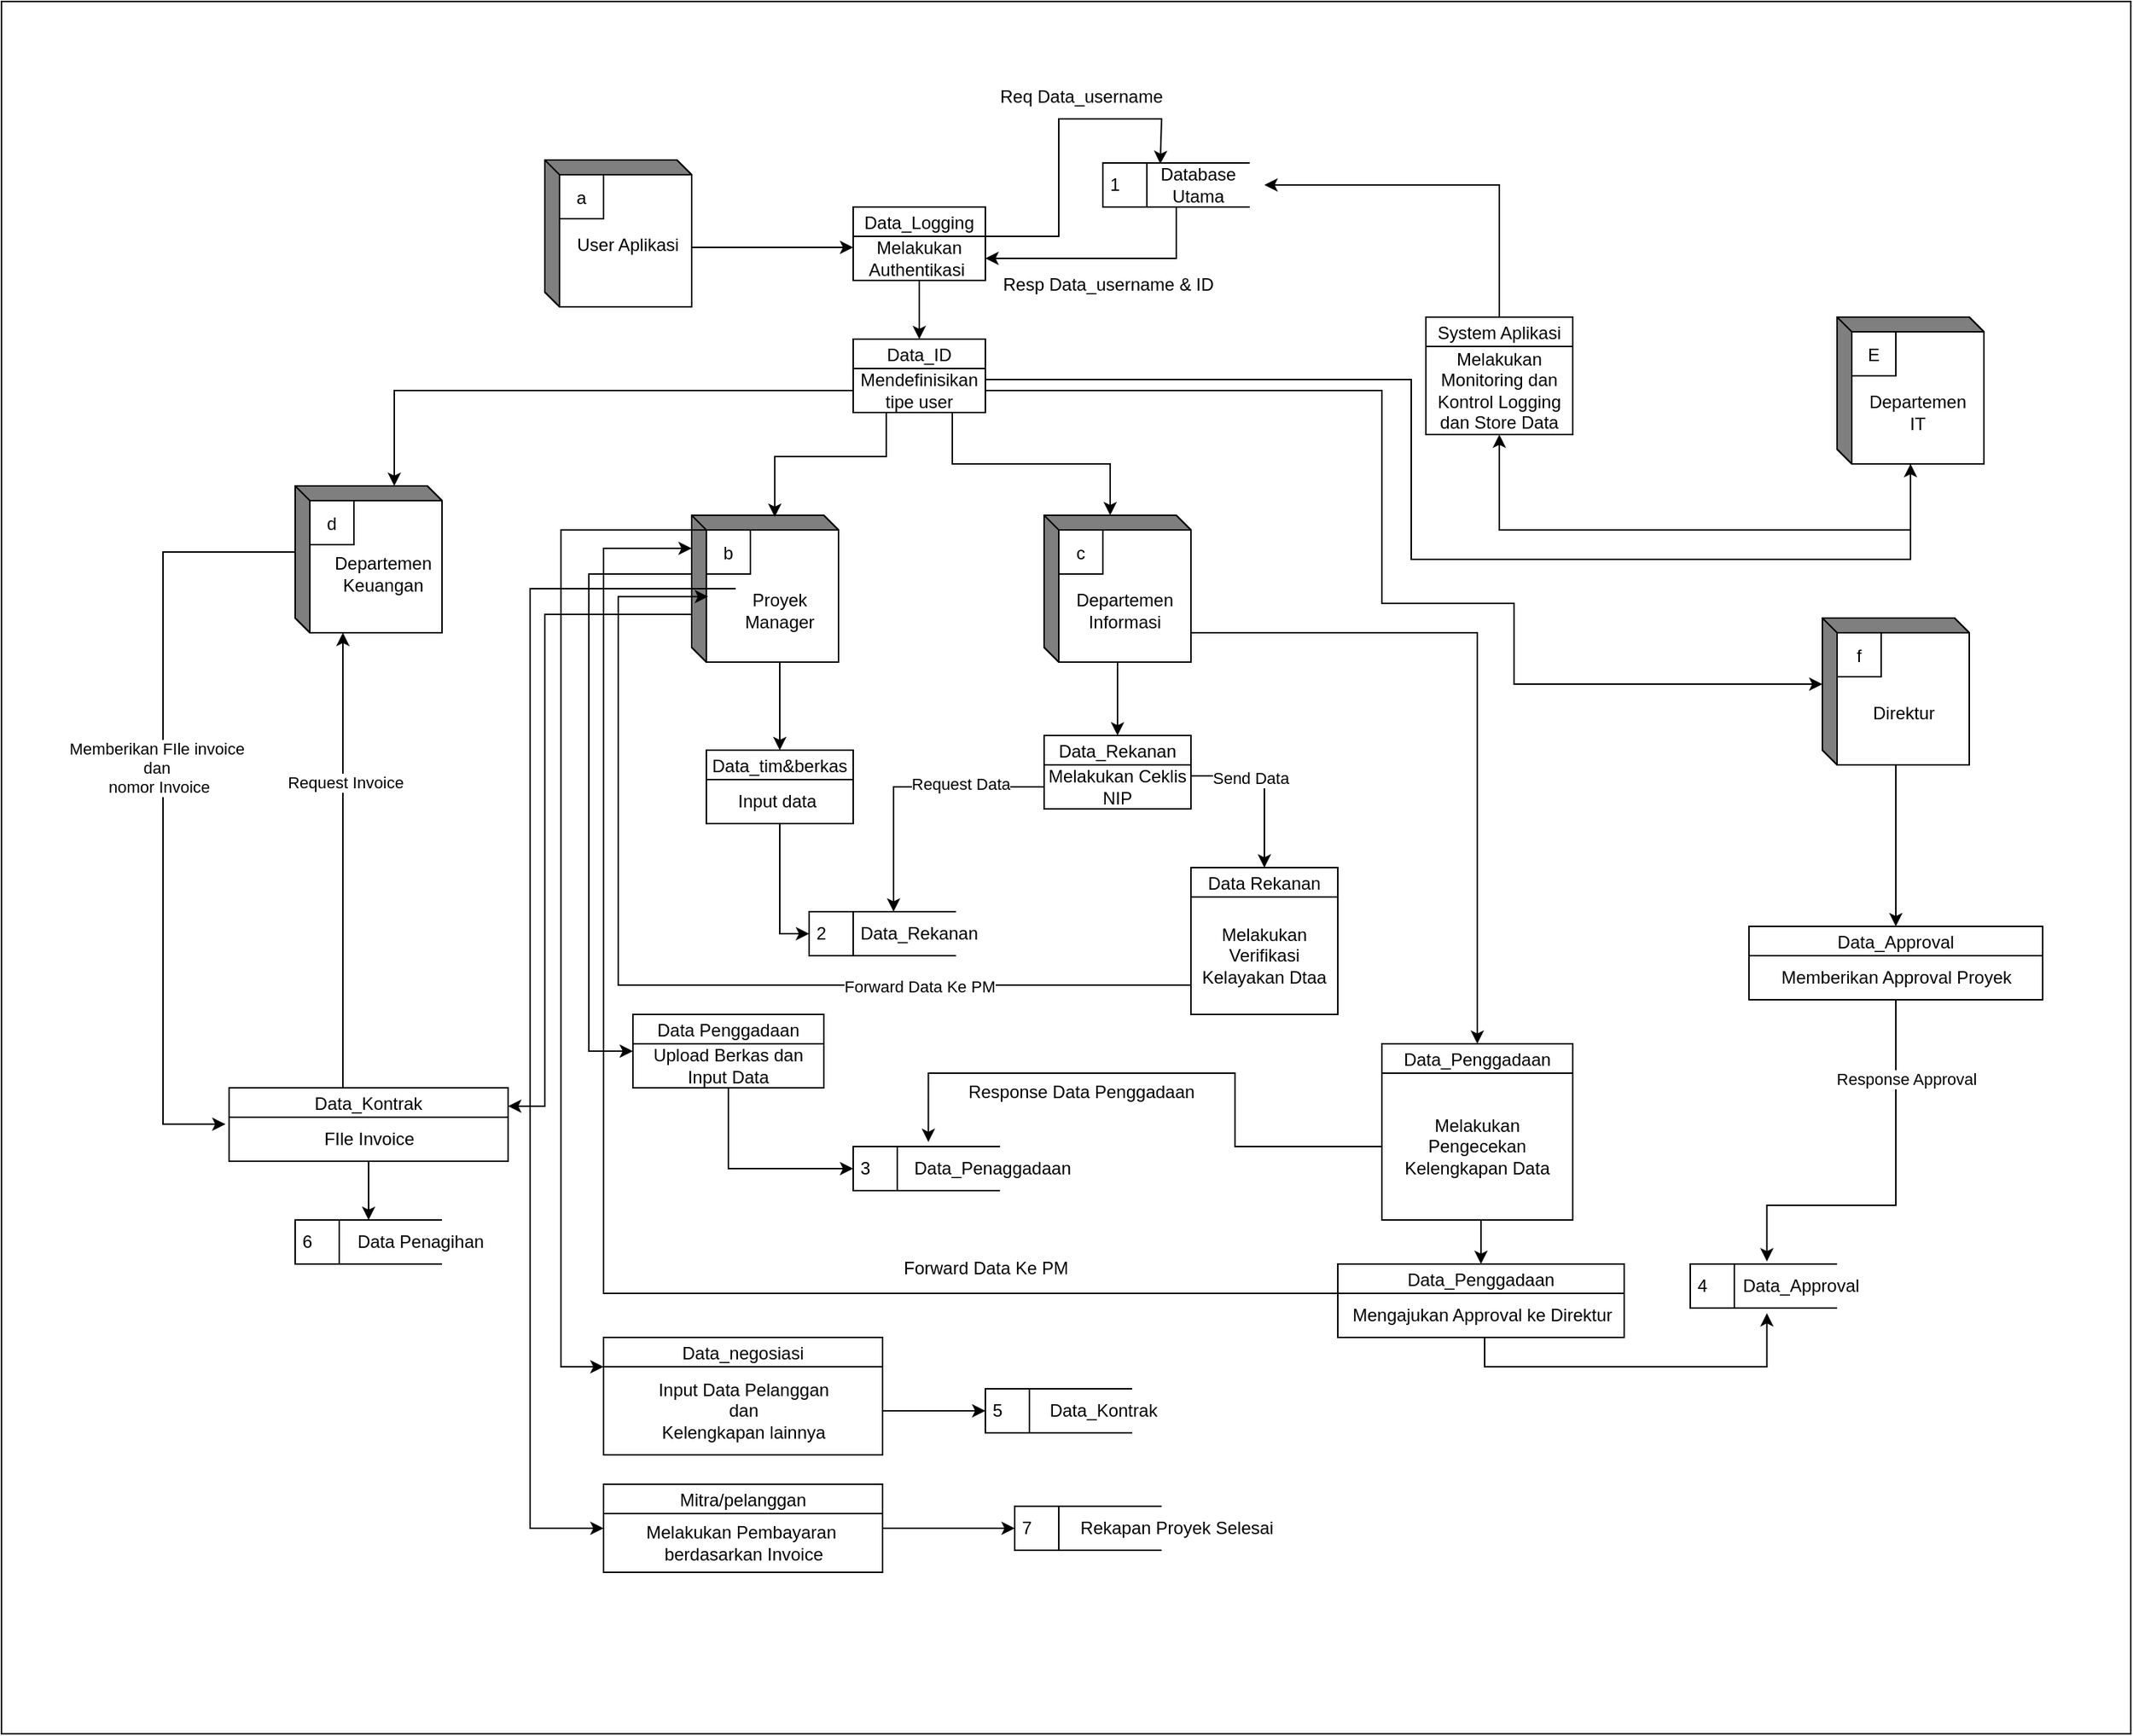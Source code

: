 <mxfile version="26.0.6">
  <diagram name="Page-1" id="NFoQF28u0XTRNR-IU5_P">
    <mxGraphModel dx="3497" dy="2587" grid="1" gridSize="10" guides="1" tooltips="1" connect="1" arrows="1" fold="1" page="1" pageScale="1" pageWidth="850" pageHeight="1100" math="0" shadow="0">
      <root>
        <mxCell id="0" />
        <mxCell id="1" parent="0" />
        <mxCell id="jvdu8FHstfemV9QcGtB--78" style="edgeStyle=orthogonalEdgeStyle;rounded=0;orthogonalLoop=1;jettySize=auto;html=1;exitX=0;exitY=0;exitDx=100;exitDy=55;exitPerimeter=0;entryX=0;entryY=0.25;entryDx=0;entryDy=0;" edge="1" parent="1" source="jvdu8FHstfemV9QcGtB--1" target="jvdu8FHstfemV9QcGtB--5">
          <mxGeometry relative="1" as="geometry">
            <Array as="points">
              <mxPoint x="270" y="108" />
            </Array>
          </mxGeometry>
        </mxCell>
        <mxCell id="jvdu8FHstfemV9QcGtB--1" value="&lt;div&gt;&lt;br&gt;&lt;/div&gt;&lt;div&gt;&lt;span style=&quot;background-color: transparent; color: light-dark(rgb(0, 0, 0), rgb(255, 255, 255));&quot;&gt;&amp;nbsp; &amp;nbsp; User Aplikasi&lt;/span&gt;&lt;/div&gt;" style="html=1;dashed=0;whiteSpace=wrap;shape=mxgraph.dfd.externalEntity" vertex="1" parent="1">
          <mxGeometry x="170" y="48" width="100" height="100" as="geometry" />
        </mxCell>
        <mxCell id="jvdu8FHstfemV9QcGtB--2" value="a" style="autosize=1;part=1;resizable=0;strokeColor=inherit;fillColor=inherit;gradientColor=inherit;" vertex="1" parent="jvdu8FHstfemV9QcGtB--1">
          <mxGeometry width="30" height="30" relative="1" as="geometry">
            <mxPoint x="10" y="10" as="offset" />
          </mxGeometry>
        </mxCell>
        <mxCell id="jvdu8FHstfemV9QcGtB--4" value="Data_Logging" style="swimlane;fontStyle=0;childLayout=stackLayout;horizontal=1;startSize=20;fillColor=#ffffff;horizontalStack=0;resizeParent=1;resizeParentMax=0;resizeLast=0;collapsible=0;marginBottom=0;swimlaneFillColor=#ffffff;" vertex="1" parent="1">
          <mxGeometry x="380" y="80" width="90" height="50" as="geometry" />
        </mxCell>
        <mxCell id="jvdu8FHstfemV9QcGtB--5" value="Melakukan Authentikasi&amp;nbsp;" style="text;html=1;align=center;verticalAlign=middle;whiteSpace=wrap;rounded=0;" vertex="1" parent="jvdu8FHstfemV9QcGtB--4">
          <mxGeometry y="20" width="90" height="30" as="geometry" />
        </mxCell>
        <mxCell id="jvdu8FHstfemV9QcGtB--9" value="Data_ID" style="swimlane;fontStyle=0;childLayout=stackLayout;horizontal=1;startSize=20;fillColor=#ffffff;horizontalStack=0;resizeParent=1;resizeParentMax=0;resizeLast=0;collapsible=0;marginBottom=0;swimlaneFillColor=#ffffff;" vertex="1" parent="1">
          <mxGeometry x="380" y="170" width="90" height="50" as="geometry" />
        </mxCell>
        <mxCell id="jvdu8FHstfemV9QcGtB--10" value="Mendefinisikan tipe user" style="text;html=1;align=center;verticalAlign=middle;whiteSpace=wrap;rounded=0;" vertex="1" parent="jvdu8FHstfemV9QcGtB--9">
          <mxGeometry y="20" width="90" height="30" as="geometry" />
        </mxCell>
        <mxCell id="jvdu8FHstfemV9QcGtB--11" value="" style="endArrow=classic;html=1;rounded=0;exitX=0.5;exitY=1;exitDx=0;exitDy=0;" edge="1" parent="1" source="jvdu8FHstfemV9QcGtB--5" target="jvdu8FHstfemV9QcGtB--9">
          <mxGeometry width="50" height="50" relative="1" as="geometry">
            <mxPoint x="460" y="220" as="sourcePoint" />
            <mxPoint x="510" y="170" as="targetPoint" />
          </mxGeometry>
        </mxCell>
        <mxCell id="jvdu8FHstfemV9QcGtB--18" style="edgeStyle=orthogonalEdgeStyle;rounded=0;orthogonalLoop=1;jettySize=auto;html=1;exitX=0.5;exitY=1;exitDx=0;exitDy=0;entryX=1;entryY=0.5;entryDx=0;entryDy=0;" edge="1" parent="1" source="jvdu8FHstfemV9QcGtB--12" target="jvdu8FHstfemV9QcGtB--5">
          <mxGeometry relative="1" as="geometry" />
        </mxCell>
        <mxCell id="jvdu8FHstfemV9QcGtB--12" value="1" style="html=1;dashed=0;whiteSpace=wrap;shape=mxgraph.dfd.dataStoreID;align=left;spacingLeft=3;points=[[0,0],[0.5,0],[1,0],[0,0.5],[1,0.5],[0,1],[0.5,1],[1,1]];" vertex="1" parent="1">
          <mxGeometry x="550" y="50" width="100" height="30" as="geometry" />
        </mxCell>
        <mxCell id="jvdu8FHstfemV9QcGtB--13" value="" style="endArrow=classic;html=1;rounded=0;exitX=1;exitY=0;exitDx=0;exitDy=0;entryX=0.391;entryY=0.023;entryDx=0;entryDy=0;entryPerimeter=0;" edge="1" parent="1" source="jvdu8FHstfemV9QcGtB--5" target="jvdu8FHstfemV9QcGtB--12">
          <mxGeometry width="50" height="50" relative="1" as="geometry">
            <mxPoint x="480" y="100" as="sourcePoint" />
            <mxPoint x="530" y="50" as="targetPoint" />
            <Array as="points">
              <mxPoint x="520" y="100" />
              <mxPoint x="520" y="60" />
              <mxPoint x="520" y="20" />
              <mxPoint x="590" y="20" />
            </Array>
          </mxGeometry>
        </mxCell>
        <mxCell id="jvdu8FHstfemV9QcGtB--17" value="Req Data_username" style="text;html=1;align=center;verticalAlign=middle;resizable=0;points=[];autosize=1;strokeColor=none;fillColor=none;" vertex="1" parent="1">
          <mxGeometry x="470" y="-10" width="130" height="30" as="geometry" />
        </mxCell>
        <mxCell id="jvdu8FHstfemV9QcGtB--19" value="Resp Data_username &amp;amp; ID&amp;nbsp;" style="text;html=1;align=center;verticalAlign=middle;resizable=0;points=[];autosize=1;strokeColor=none;fillColor=none;" vertex="1" parent="1">
          <mxGeometry x="470" y="118" width="170" height="30" as="geometry" />
        </mxCell>
        <mxCell id="jvdu8FHstfemV9QcGtB--20" value="" style="html=1;dashed=0;whiteSpace=wrap;shape=mxgraph.dfd.externalEntity" vertex="1" parent="1">
          <mxGeometry y="270" width="100" height="100" as="geometry" />
        </mxCell>
        <mxCell id="jvdu8FHstfemV9QcGtB--21" value="d" style="autosize=1;part=1;resizable=0;strokeColor=inherit;fillColor=inherit;gradientColor=inherit;" vertex="1" parent="jvdu8FHstfemV9QcGtB--20">
          <mxGeometry width="30" height="30" relative="1" as="geometry">
            <mxPoint x="10" y="10" as="offset" />
          </mxGeometry>
        </mxCell>
        <mxCell id="jvdu8FHstfemV9QcGtB--58" value="Departemen Keuangan" style="text;html=1;align=center;verticalAlign=middle;whiteSpace=wrap;rounded=0;" vertex="1" parent="jvdu8FHstfemV9QcGtB--20">
          <mxGeometry x="30" y="40" width="60" height="40" as="geometry" />
        </mxCell>
        <mxCell id="jvdu8FHstfemV9QcGtB--49" style="edgeStyle=orthogonalEdgeStyle;rounded=0;orthogonalLoop=1;jettySize=auto;html=1;exitX=0;exitY=0;exitDx=55;exitDy=100;exitPerimeter=0;entryX=0.5;entryY=0;entryDx=0;entryDy=0;" edge="1" parent="1" source="jvdu8FHstfemV9QcGtB--22" target="jvdu8FHstfemV9QcGtB--33">
          <mxGeometry relative="1" as="geometry">
            <mxPoint x="325.692" y="440" as="targetPoint" />
            <Array as="points">
              <mxPoint x="330" y="390" />
            </Array>
          </mxGeometry>
        </mxCell>
        <mxCell id="jvdu8FHstfemV9QcGtB--67" style="edgeStyle=orthogonalEdgeStyle;rounded=0;orthogonalLoop=1;jettySize=auto;html=1;exitX=0;exitY=0;exitDx=0;exitDy=22.5;exitPerimeter=0;entryX=0;entryY=0.5;entryDx=0;entryDy=0;" edge="1" parent="1" target="jvdu8FHstfemV9QcGtB--68">
          <mxGeometry relative="1" as="geometry">
            <mxPoint x="200" y="680" as="targetPoint" />
            <mxPoint x="300" y="312.5" as="sourcePoint" />
            <Array as="points">
              <mxPoint x="300" y="330" />
              <mxPoint x="200" y="330" />
              <mxPoint x="200" y="655" />
            </Array>
          </mxGeometry>
        </mxCell>
        <mxCell id="jvdu8FHstfemV9QcGtB--118" style="edgeStyle=orthogonalEdgeStyle;rounded=0;orthogonalLoop=1;jettySize=auto;html=1;exitX=0;exitY=0;exitDx=0;exitDy=67.5;exitPerimeter=0;entryX=1;entryY=0.25;entryDx=0;entryDy=0;" edge="1" parent="1" source="jvdu8FHstfemV9QcGtB--22" target="jvdu8FHstfemV9QcGtB--109">
          <mxGeometry relative="1" as="geometry">
            <Array as="points">
              <mxPoint x="170" y="358" />
              <mxPoint x="170" y="693" />
            </Array>
          </mxGeometry>
        </mxCell>
        <mxCell id="jvdu8FHstfemV9QcGtB--22" value="" style="html=1;dashed=0;whiteSpace=wrap;shape=mxgraph.dfd.externalEntity" vertex="1" parent="1">
          <mxGeometry x="270" y="290" width="100" height="100" as="geometry" />
        </mxCell>
        <mxCell id="jvdu8FHstfemV9QcGtB--23" value="b" style="autosize=1;part=1;resizable=0;strokeColor=inherit;fillColor=inherit;gradientColor=inherit;" vertex="1" parent="jvdu8FHstfemV9QcGtB--22">
          <mxGeometry width="30" height="30" relative="1" as="geometry">
            <mxPoint x="10" y="10" as="offset" />
          </mxGeometry>
        </mxCell>
        <mxCell id="jvdu8FHstfemV9QcGtB--29" value="Proyek Manager" style="text;html=1;align=center;verticalAlign=middle;whiteSpace=wrap;rounded=0;" vertex="1" parent="jvdu8FHstfemV9QcGtB--22">
          <mxGeometry x="30" y="50" width="60" height="30" as="geometry" />
        </mxCell>
        <mxCell id="jvdu8FHstfemV9QcGtB--55" style="edgeStyle=orthogonalEdgeStyle;rounded=0;orthogonalLoop=1;jettySize=auto;html=1;entryX=0.5;entryY=0;entryDx=0;entryDy=0;" edge="1" parent="1" source="jvdu8FHstfemV9QcGtB--24" target="jvdu8FHstfemV9QcGtB--53">
          <mxGeometry relative="1" as="geometry" />
        </mxCell>
        <mxCell id="jvdu8FHstfemV9QcGtB--77" style="edgeStyle=orthogonalEdgeStyle;rounded=0;orthogonalLoop=1;jettySize=auto;html=1;entryX=0.5;entryY=0;entryDx=0;entryDy=0;" edge="1" parent="1" source="jvdu8FHstfemV9QcGtB--24" target="jvdu8FHstfemV9QcGtB--75">
          <mxGeometry relative="1" as="geometry">
            <Array as="points">
              <mxPoint x="805" y="370" />
            </Array>
          </mxGeometry>
        </mxCell>
        <mxCell id="jvdu8FHstfemV9QcGtB--24" value="" style="html=1;dashed=0;whiteSpace=wrap;shape=mxgraph.dfd.externalEntity" vertex="1" parent="1">
          <mxGeometry x="510" y="290" width="100" height="100" as="geometry" />
        </mxCell>
        <mxCell id="jvdu8FHstfemV9QcGtB--25" value="c" style="autosize=1;part=1;resizable=0;strokeColor=inherit;fillColor=inherit;gradientColor=inherit;" vertex="1" parent="jvdu8FHstfemV9QcGtB--24">
          <mxGeometry width="30" height="30" relative="1" as="geometry">
            <mxPoint x="10" y="10" as="offset" />
          </mxGeometry>
        </mxCell>
        <mxCell id="jvdu8FHstfemV9QcGtB--43" value="Departemen Informasi" style="text;html=1;align=center;verticalAlign=middle;whiteSpace=wrap;rounded=0;" vertex="1" parent="jvdu8FHstfemV9QcGtB--24">
          <mxGeometry x="20" y="50" width="70" height="30" as="geometry" />
        </mxCell>
        <mxCell id="jvdu8FHstfemV9QcGtB--26" value="Database Utama" style="text;html=1;align=center;verticalAlign=middle;whiteSpace=wrap;rounded=0;" vertex="1" parent="1">
          <mxGeometry x="570" y="50" width="90" height="30" as="geometry" />
        </mxCell>
        <mxCell id="jvdu8FHstfemV9QcGtB--40" style="edgeStyle=orthogonalEdgeStyle;rounded=0;orthogonalLoop=1;jettySize=auto;html=1;" edge="1" parent="1" source="jvdu8FHstfemV9QcGtB--27" target="jvdu8FHstfemV9QcGtB--39">
          <mxGeometry relative="1" as="geometry">
            <Array as="points">
              <mxPoint x="820" y="300" />
            </Array>
          </mxGeometry>
        </mxCell>
        <mxCell id="jvdu8FHstfemV9QcGtB--27" value="" style="html=1;dashed=0;whiteSpace=wrap;shape=mxgraph.dfd.externalEntity" vertex="1" parent="1">
          <mxGeometry x="1050" y="155" width="100" height="100" as="geometry" />
        </mxCell>
        <mxCell id="jvdu8FHstfemV9QcGtB--28" value="E" style="autosize=1;part=1;resizable=0;strokeColor=inherit;fillColor=inherit;gradientColor=inherit;" vertex="1" parent="jvdu8FHstfemV9QcGtB--27">
          <mxGeometry width="30" height="30" relative="1" as="geometry">
            <mxPoint x="10" y="10" as="offset" />
          </mxGeometry>
        </mxCell>
        <mxCell id="jvdu8FHstfemV9QcGtB--37" value="Departemen IT" style="text;html=1;align=center;verticalAlign=middle;whiteSpace=wrap;rounded=0;" vertex="1" parent="jvdu8FHstfemV9QcGtB--27">
          <mxGeometry x="20" y="50" width="70" height="30" as="geometry" />
        </mxCell>
        <mxCell id="jvdu8FHstfemV9QcGtB--32" style="edgeStyle=orthogonalEdgeStyle;rounded=0;orthogonalLoop=1;jettySize=auto;html=1;exitX=0.25;exitY=1;exitDx=0;exitDy=0;entryX=0.566;entryY=0.011;entryDx=0;entryDy=0;entryPerimeter=0;" edge="1" parent="1" source="jvdu8FHstfemV9QcGtB--10" target="jvdu8FHstfemV9QcGtB--22">
          <mxGeometry relative="1" as="geometry">
            <Array as="points">
              <mxPoint x="402" y="250" />
              <mxPoint x="327" y="250" />
            </Array>
          </mxGeometry>
        </mxCell>
        <mxCell id="jvdu8FHstfemV9QcGtB--33" value="Data_tim&amp;berkas" style="swimlane;fontStyle=0;childLayout=stackLayout;horizontal=1;startSize=20;fillColor=#ffffff;horizontalStack=0;resizeParent=1;resizeParentMax=0;resizeLast=0;collapsible=0;marginBottom=0;swimlaneFillColor=#ffffff;" vertex="1" parent="1">
          <mxGeometry x="280" y="450" width="100" height="50" as="geometry" />
        </mxCell>
        <mxCell id="jvdu8FHstfemV9QcGtB--34" value="Input data&amp;nbsp;" style="text;html=1;align=center;verticalAlign=middle;whiteSpace=wrap;rounded=0;" vertex="1" parent="jvdu8FHstfemV9QcGtB--33">
          <mxGeometry y="20" width="100" height="30" as="geometry" />
        </mxCell>
        <mxCell id="jvdu8FHstfemV9QcGtB--38" value="System Aplikasi" style="swimlane;fontStyle=0;childLayout=stackLayout;horizontal=1;startSize=20;fillColor=#ffffff;horizontalStack=0;resizeParent=1;resizeParentMax=0;resizeLast=0;collapsible=0;marginBottom=0;swimlaneFillColor=#ffffff;" vertex="1" parent="1">
          <mxGeometry x="770" y="155" width="100" height="80" as="geometry" />
        </mxCell>
        <mxCell id="jvdu8FHstfemV9QcGtB--39" value="Melakukan Monitoring dan Kontrol Logging dan Store Data" style="text;html=1;align=center;verticalAlign=middle;whiteSpace=wrap;rounded=0;" vertex="1" parent="jvdu8FHstfemV9QcGtB--38">
          <mxGeometry y="20" width="100" height="60" as="geometry" />
        </mxCell>
        <mxCell id="jvdu8FHstfemV9QcGtB--42" style="edgeStyle=orthogonalEdgeStyle;rounded=0;orthogonalLoop=1;jettySize=auto;html=1;entryX=1;entryY=0.5;entryDx=0;entryDy=0;exitX=0.5;exitY=0;exitDx=0;exitDy=0;" edge="1" parent="1" source="jvdu8FHstfemV9QcGtB--38" target="jvdu8FHstfemV9QcGtB--26">
          <mxGeometry relative="1" as="geometry" />
        </mxCell>
        <mxCell id="jvdu8FHstfemV9QcGtB--45" style="edgeStyle=orthogonalEdgeStyle;rounded=0;orthogonalLoop=1;jettySize=auto;html=1;exitX=1;exitY=0.25;exitDx=0;exitDy=0;" edge="1" parent="1" source="jvdu8FHstfemV9QcGtB--10" target="jvdu8FHstfemV9QcGtB--27">
          <mxGeometry relative="1" as="geometry">
            <Array as="points">
              <mxPoint x="760" y="198" />
              <mxPoint x="760" y="320" />
              <mxPoint x="1100" y="320" />
            </Array>
          </mxGeometry>
        </mxCell>
        <mxCell id="jvdu8FHstfemV9QcGtB--46" style="edgeStyle=orthogonalEdgeStyle;rounded=0;orthogonalLoop=1;jettySize=auto;html=1;exitX=0.75;exitY=1;exitDx=0;exitDy=0;entryX=0;entryY=0;entryDx=45;entryDy=0;entryPerimeter=0;" edge="1" parent="1" source="jvdu8FHstfemV9QcGtB--10" target="jvdu8FHstfemV9QcGtB--24">
          <mxGeometry relative="1" as="geometry" />
        </mxCell>
        <mxCell id="jvdu8FHstfemV9QcGtB--47" style="edgeStyle=orthogonalEdgeStyle;rounded=0;orthogonalLoop=1;jettySize=auto;html=1;entryX=0;entryY=0;entryDx=67.5;entryDy=0;entryPerimeter=0;exitX=0;exitY=0;exitDx=0;exitDy=0;" edge="1" parent="1" source="jvdu8FHstfemV9QcGtB--10" target="jvdu8FHstfemV9QcGtB--20">
          <mxGeometry relative="1" as="geometry">
            <Array as="points">
              <mxPoint x="380" y="205" />
              <mxPoint x="68" y="205" />
            </Array>
          </mxGeometry>
        </mxCell>
        <mxCell id="jvdu8FHstfemV9QcGtB--50" value="2" style="html=1;dashed=0;whiteSpace=wrap;shape=mxgraph.dfd.dataStoreID;align=left;spacingLeft=3;points=[[0,0],[0.5,0],[1,0],[0,0.5],[1,0.5],[0,1],[0.5,1],[1,1]];" vertex="1" parent="1">
          <mxGeometry x="350" y="560" width="100" height="30" as="geometry" />
        </mxCell>
        <mxCell id="jvdu8FHstfemV9QcGtB--51" style="edgeStyle=orthogonalEdgeStyle;rounded=0;orthogonalLoop=1;jettySize=auto;html=1;exitX=0.5;exitY=1;exitDx=0;exitDy=0;entryX=0;entryY=0.5;entryDx=0;entryDy=0;" edge="1" parent="1" source="jvdu8FHstfemV9QcGtB--34" target="jvdu8FHstfemV9QcGtB--50">
          <mxGeometry relative="1" as="geometry" />
        </mxCell>
        <mxCell id="jvdu8FHstfemV9QcGtB--52" value="Data_Rekanan" style="text;html=1;align=center;verticalAlign=middle;whiteSpace=wrap;rounded=0;" vertex="1" parent="1">
          <mxGeometry x="390" y="560" width="70" height="30" as="geometry" />
        </mxCell>
        <mxCell id="jvdu8FHstfemV9QcGtB--53" value="Data_Rekanan" style="swimlane;fontStyle=0;childLayout=stackLayout;horizontal=1;startSize=20;fillColor=#ffffff;horizontalStack=0;resizeParent=1;resizeParentMax=0;resizeLast=0;collapsible=0;marginBottom=0;swimlaneFillColor=#ffffff;" vertex="1" parent="1">
          <mxGeometry x="510" y="440" width="100" height="50" as="geometry" />
        </mxCell>
        <mxCell id="jvdu8FHstfemV9QcGtB--54" value="Melakukan Ceklis NIP" style="text;html=1;align=center;verticalAlign=middle;whiteSpace=wrap;rounded=0;" vertex="1" parent="jvdu8FHstfemV9QcGtB--53">
          <mxGeometry y="20" width="100" height="30" as="geometry" />
        </mxCell>
        <mxCell id="jvdu8FHstfemV9QcGtB--57" style="edgeStyle=orthogonalEdgeStyle;rounded=0;orthogonalLoop=1;jettySize=auto;html=1;entryX=0.25;entryY=0;entryDx=0;entryDy=0;" edge="1" parent="1" source="jvdu8FHstfemV9QcGtB--54" target="jvdu8FHstfemV9QcGtB--52">
          <mxGeometry relative="1" as="geometry" />
        </mxCell>
        <mxCell id="jvdu8FHstfemV9QcGtB--59" value="Request Data" style="edgeLabel;html=1;align=center;verticalAlign=middle;resizable=0;points=[];" vertex="1" connectable="0" parent="jvdu8FHstfemV9QcGtB--57">
          <mxGeometry x="-0.403" y="-2" relative="1" as="geometry">
            <mxPoint x="-1" as="offset" />
          </mxGeometry>
        </mxCell>
        <mxCell id="jvdu8FHstfemV9QcGtB--61" value="Data Rekanan" style="swimlane;fontStyle=0;childLayout=stackLayout;horizontal=1;startSize=20;fillColor=#ffffff;horizontalStack=0;resizeParent=1;resizeParentMax=0;resizeLast=0;collapsible=0;marginBottom=0;swimlaneFillColor=#ffffff;" vertex="1" parent="1">
          <mxGeometry x="610" y="530" width="100" height="100" as="geometry" />
        </mxCell>
        <mxCell id="jvdu8FHstfemV9QcGtB--62" value="Melakukan Verifikasi Kelayakan Dtaa" style="text;html=1;align=center;verticalAlign=middle;whiteSpace=wrap;rounded=0;" vertex="1" parent="jvdu8FHstfemV9QcGtB--61">
          <mxGeometry y="20" width="100" height="80" as="geometry" />
        </mxCell>
        <mxCell id="jvdu8FHstfemV9QcGtB--63" style="edgeStyle=orthogonalEdgeStyle;rounded=0;orthogonalLoop=1;jettySize=auto;html=1;exitX=1;exitY=0.25;exitDx=0;exitDy=0;" edge="1" parent="1" source="jvdu8FHstfemV9QcGtB--54" target="jvdu8FHstfemV9QcGtB--61">
          <mxGeometry relative="1" as="geometry" />
        </mxCell>
        <mxCell id="jvdu8FHstfemV9QcGtB--64" value="Send Data&amp;nbsp;" style="edgeLabel;html=1;align=center;verticalAlign=middle;resizable=0;points=[];" vertex="1" connectable="0" parent="jvdu8FHstfemV9QcGtB--63">
          <mxGeometry x="-0.252" y="-1" relative="1" as="geometry">
            <mxPoint as="offset" />
          </mxGeometry>
        </mxCell>
        <mxCell id="jvdu8FHstfemV9QcGtB--65" style="edgeStyle=orthogonalEdgeStyle;rounded=0;orthogonalLoop=1;jettySize=auto;html=1;entryX=0.112;entryY=0.554;entryDx=0;entryDy=0;entryPerimeter=0;" edge="1" parent="1" source="jvdu8FHstfemV9QcGtB--62" target="jvdu8FHstfemV9QcGtB--22">
          <mxGeometry relative="1" as="geometry">
            <Array as="points">
              <mxPoint x="220" y="610" />
              <mxPoint x="220" y="345" />
            </Array>
          </mxGeometry>
        </mxCell>
        <mxCell id="jvdu8FHstfemV9QcGtB--66" value="Forward Data Ke PM" style="edgeLabel;html=1;align=center;verticalAlign=middle;resizable=0;points=[];" vertex="1" connectable="0" parent="jvdu8FHstfemV9QcGtB--65">
          <mxGeometry x="-0.482" y="1" relative="1" as="geometry">
            <mxPoint as="offset" />
          </mxGeometry>
        </mxCell>
        <mxCell id="jvdu8FHstfemV9QcGtB--68" value="Data Penggadaan" style="swimlane;fontStyle=0;childLayout=stackLayout;horizontal=1;startSize=20;fillColor=#ffffff;horizontalStack=0;resizeParent=1;resizeParentMax=0;resizeLast=0;collapsible=0;marginBottom=0;swimlaneFillColor=#ffffff;" vertex="1" parent="1">
          <mxGeometry x="230" y="630" width="130" height="50" as="geometry" />
        </mxCell>
        <mxCell id="jvdu8FHstfemV9QcGtB--69" value="Upload Berkas dan Input Data" style="text;html=1;align=center;verticalAlign=middle;whiteSpace=wrap;rounded=0;" vertex="1" parent="jvdu8FHstfemV9QcGtB--68">
          <mxGeometry y="20" width="130" height="30" as="geometry" />
        </mxCell>
        <mxCell id="jvdu8FHstfemV9QcGtB--71" value="3" style="html=1;dashed=0;whiteSpace=wrap;shape=mxgraph.dfd.dataStoreID;align=left;spacingLeft=3;points=[[0,0],[0.5,0],[1,0],[0,0.5],[1,0.5],[0,1],[0.5,1],[1,1]];" vertex="1" parent="1">
          <mxGeometry x="380" y="720" width="100" height="30" as="geometry" />
        </mxCell>
        <mxCell id="jvdu8FHstfemV9QcGtB--72" value="Data_Penaggadaan" style="text;html=1;align=center;verticalAlign=middle;whiteSpace=wrap;rounded=0;" vertex="1" parent="1">
          <mxGeometry x="410" y="720" width="130" height="30" as="geometry" />
        </mxCell>
        <mxCell id="jvdu8FHstfemV9QcGtB--73" style="edgeStyle=orthogonalEdgeStyle;rounded=0;orthogonalLoop=1;jettySize=auto;html=1;exitX=0.5;exitY=1;exitDx=0;exitDy=0;entryX=0;entryY=0.5;entryDx=0;entryDy=0;" edge="1" parent="1" source="jvdu8FHstfemV9QcGtB--69" target="jvdu8FHstfemV9QcGtB--71">
          <mxGeometry relative="1" as="geometry" />
        </mxCell>
        <mxCell id="jvdu8FHstfemV9QcGtB--75" value="Data_Penggadaan" style="swimlane;fontStyle=0;childLayout=stackLayout;horizontal=1;startSize=20;fillColor=#ffffff;horizontalStack=0;resizeParent=1;resizeParentMax=0;resizeLast=0;collapsible=0;marginBottom=0;swimlaneFillColor=#ffffff;" vertex="1" parent="1">
          <mxGeometry x="740" y="650" width="130" height="120" as="geometry" />
        </mxCell>
        <mxCell id="jvdu8FHstfemV9QcGtB--76" value="Melakukan Pengecekan Kelengkapan Data" style="text;html=1;align=center;verticalAlign=middle;whiteSpace=wrap;rounded=0;" vertex="1" parent="jvdu8FHstfemV9QcGtB--75">
          <mxGeometry y="20" width="130" height="100" as="geometry" />
        </mxCell>
        <mxCell id="jvdu8FHstfemV9QcGtB--80" style="edgeStyle=orthogonalEdgeStyle;rounded=0;orthogonalLoop=1;jettySize=auto;html=1;exitX=0;exitY=0.5;exitDx=0;exitDy=0;entryX=0.163;entryY=-0.104;entryDx=0;entryDy=0;entryPerimeter=0;" edge="1" parent="1" source="jvdu8FHstfemV9QcGtB--76" target="jvdu8FHstfemV9QcGtB--72">
          <mxGeometry relative="1" as="geometry">
            <Array as="points">
              <mxPoint x="640" y="720" />
              <mxPoint x="640" y="670" />
              <mxPoint x="431" y="670" />
            </Array>
          </mxGeometry>
        </mxCell>
        <mxCell id="jvdu8FHstfemV9QcGtB--81" value="Response Data Penggadaan" style="text;html=1;align=center;verticalAlign=middle;resizable=0;points=[];autosize=1;strokeColor=none;fillColor=none;" vertex="1" parent="1">
          <mxGeometry x="445" y="668" width="180" height="30" as="geometry" />
        </mxCell>
        <mxCell id="jvdu8FHstfemV9QcGtB--88" style="edgeStyle=orthogonalEdgeStyle;rounded=0;orthogonalLoop=1;jettySize=auto;html=1;exitX=0;exitY=0;exitDx=55;exitDy=100;exitPerimeter=0;entryX=0.5;entryY=0;entryDx=0;entryDy=0;" edge="1" parent="1" source="jvdu8FHstfemV9QcGtB--82" target="jvdu8FHstfemV9QcGtB--86">
          <mxGeometry relative="1" as="geometry">
            <Array as="points">
              <mxPoint x="1090" y="460" />
            </Array>
          </mxGeometry>
        </mxCell>
        <mxCell id="jvdu8FHstfemV9QcGtB--82" value="" style="html=1;dashed=0;whiteSpace=wrap;shape=mxgraph.dfd.externalEntity" vertex="1" parent="1">
          <mxGeometry x="1040" y="360" width="100" height="100" as="geometry" />
        </mxCell>
        <mxCell id="jvdu8FHstfemV9QcGtB--83" value="f" style="autosize=1;part=1;resizable=0;strokeColor=inherit;fillColor=inherit;gradientColor=inherit;" vertex="1" parent="jvdu8FHstfemV9QcGtB--82">
          <mxGeometry width="30" height="30" relative="1" as="geometry">
            <mxPoint x="10" y="10" as="offset" />
          </mxGeometry>
        </mxCell>
        <mxCell id="jvdu8FHstfemV9QcGtB--85" value="Direktur" style="text;html=1;align=center;verticalAlign=middle;resizable=0;points=[];autosize=1;strokeColor=none;fillColor=none;" vertex="1" parent="jvdu8FHstfemV9QcGtB--82">
          <mxGeometry x="20" y="50" width="70" height="30" as="geometry" />
        </mxCell>
        <mxCell id="jvdu8FHstfemV9QcGtB--84" style="edgeStyle=orthogonalEdgeStyle;rounded=0;orthogonalLoop=1;jettySize=auto;html=1;exitX=1;exitY=0;exitDx=0;exitDy=0;entryX=0;entryY=0;entryDx=0;entryDy=45;entryPerimeter=0;" edge="1" parent="1" source="jvdu8FHstfemV9QcGtB--10" target="jvdu8FHstfemV9QcGtB--82">
          <mxGeometry relative="1" as="geometry">
            <Array as="points">
              <mxPoint x="470" y="205" />
              <mxPoint x="740" y="205" />
              <mxPoint x="740" y="350" />
              <mxPoint x="830" y="350" />
              <mxPoint x="830" y="405" />
            </Array>
          </mxGeometry>
        </mxCell>
        <mxCell id="jvdu8FHstfemV9QcGtB--86" value="Data_Approval" style="swimlane;fontStyle=0;childLayout=stackLayout;horizontal=1;startSize=20;fillColor=#ffffff;horizontalStack=0;resizeParent=1;resizeParentMax=0;resizeLast=0;collapsible=0;marginBottom=0;swimlaneFillColor=#ffffff;" vertex="1" parent="1">
          <mxGeometry x="990" y="570" width="200" height="50" as="geometry" />
        </mxCell>
        <mxCell id="jvdu8FHstfemV9QcGtB--89" value="Memberikan Approval Proyek" style="text;html=1;align=center;verticalAlign=middle;resizable=0;points=[];autosize=1;strokeColor=none;fillColor=none;" vertex="1" parent="jvdu8FHstfemV9QcGtB--86">
          <mxGeometry y="20" width="200" height="30" as="geometry" />
        </mxCell>
        <mxCell id="jvdu8FHstfemV9QcGtB--92" value="4" style="html=1;dashed=0;whiteSpace=wrap;shape=mxgraph.dfd.dataStoreID;align=left;spacingLeft=3;points=[[0,0],[0.5,0],[1,0],[0,0.5],[1,0.5],[0,1],[0.5,1],[1,1]];" vertex="1" parent="1">
          <mxGeometry x="950" y="800" width="100" height="30" as="geometry" />
        </mxCell>
        <mxCell id="jvdu8FHstfemV9QcGtB--93" value="Data_Approval" style="text;html=1;align=center;verticalAlign=middle;resizable=0;points=[];autosize=1;strokeColor=none;fillColor=none;" vertex="1" parent="1">
          <mxGeometry x="975" y="800" width="100" height="30" as="geometry" />
        </mxCell>
        <mxCell id="jvdu8FHstfemV9QcGtB--95" value="Data_Penggadaan" style="swimlane;fontStyle=0;childLayout=stackLayout;horizontal=1;startSize=20;fillColor=#ffffff;horizontalStack=0;resizeParent=1;resizeParentMax=0;resizeLast=0;collapsible=0;marginBottom=0;swimlaneFillColor=#ffffff;" vertex="1" parent="1">
          <mxGeometry x="710" y="800" width="195" height="50" as="geometry" />
        </mxCell>
        <mxCell id="jvdu8FHstfemV9QcGtB--96" value="Mengajukan Approval ke Direktur" style="text;html=1;align=center;verticalAlign=middle;resizable=0;points=[];autosize=1;strokeColor=none;fillColor=none;" vertex="1" parent="jvdu8FHstfemV9QcGtB--95">
          <mxGeometry y="20" width="195" height="30" as="geometry" />
        </mxCell>
        <mxCell id="jvdu8FHstfemV9QcGtB--94" style="edgeStyle=orthogonalEdgeStyle;rounded=0;orthogonalLoop=1;jettySize=auto;html=1;exitX=0.5;exitY=1;exitDx=0;exitDy=0;entryX=0.5;entryY=0;entryDx=0;entryDy=0;" edge="1" parent="1" source="jvdu8FHstfemV9QcGtB--76" target="jvdu8FHstfemV9QcGtB--95">
          <mxGeometry relative="1" as="geometry">
            <mxPoint x="804.571" y="870" as="targetPoint" />
          </mxGeometry>
        </mxCell>
        <mxCell id="jvdu8FHstfemV9QcGtB--97" style="edgeStyle=orthogonalEdgeStyle;rounded=0;orthogonalLoop=1;jettySize=auto;html=1;entryX=0.272;entryY=1.116;entryDx=0;entryDy=0;entryPerimeter=0;" edge="1" parent="1" source="jvdu8FHstfemV9QcGtB--96" target="jvdu8FHstfemV9QcGtB--93">
          <mxGeometry relative="1" as="geometry">
            <mxPoint x="830" y="960" as="targetPoint" />
            <Array as="points">
              <mxPoint x="810" y="870" />
              <mxPoint x="1002" y="870" />
            </Array>
          </mxGeometry>
        </mxCell>
        <mxCell id="jvdu8FHstfemV9QcGtB--98" style="edgeStyle=orthogonalEdgeStyle;rounded=0;orthogonalLoop=1;jettySize=auto;html=1;entryX=0.272;entryY=-0.059;entryDx=0;entryDy=0;entryPerimeter=0;" edge="1" parent="1" source="jvdu8FHstfemV9QcGtB--89" target="jvdu8FHstfemV9QcGtB--93">
          <mxGeometry relative="1" as="geometry">
            <Array as="points">
              <mxPoint x="1090" y="760" />
              <mxPoint x="1002" y="760" />
            </Array>
          </mxGeometry>
        </mxCell>
        <mxCell id="jvdu8FHstfemV9QcGtB--99" value="Response Approval" style="edgeLabel;html=1;align=center;verticalAlign=middle;resizable=0;points=[];" vertex="1" connectable="0" parent="jvdu8FHstfemV9QcGtB--98">
          <mxGeometry x="-0.594" y="7" relative="1" as="geometry">
            <mxPoint as="offset" />
          </mxGeometry>
        </mxCell>
        <mxCell id="jvdu8FHstfemV9QcGtB--101" style="edgeStyle=orthogonalEdgeStyle;rounded=0;orthogonalLoop=1;jettySize=auto;html=1;entryX=0;entryY=0;entryDx=0;entryDy=22.5;entryPerimeter=0;" edge="1" parent="1" source="jvdu8FHstfemV9QcGtB--96" target="jvdu8FHstfemV9QcGtB--22">
          <mxGeometry relative="1" as="geometry">
            <Array as="points">
              <mxPoint x="210" y="820" />
              <mxPoint x="210" y="313" />
            </Array>
          </mxGeometry>
        </mxCell>
        <mxCell id="jvdu8FHstfemV9QcGtB--102" value="Forward Data Ke PM" style="text;html=1;align=center;verticalAlign=middle;resizable=0;points=[];autosize=1;strokeColor=none;fillColor=none;" vertex="1" parent="1">
          <mxGeometry x="400" y="788" width="140" height="30" as="geometry" />
        </mxCell>
        <mxCell id="jvdu8FHstfemV9QcGtB--103" style="edgeStyle=orthogonalEdgeStyle;rounded=0;orthogonalLoop=1;jettySize=auto;html=1;" edge="1" parent="1" source="jvdu8FHstfemV9QcGtB--23" target="jvdu8FHstfemV9QcGtB--105">
          <mxGeometry relative="1" as="geometry">
            <mxPoint x="180" y="870" as="targetPoint" />
            <Array as="points">
              <mxPoint x="181" y="300" />
              <mxPoint x="181" y="870" />
            </Array>
          </mxGeometry>
        </mxCell>
        <mxCell id="jvdu8FHstfemV9QcGtB--104" value="Data_negosiasi" style="swimlane;fontStyle=0;childLayout=stackLayout;horizontal=1;startSize=20;fillColor=#ffffff;horizontalStack=0;resizeParent=1;resizeParentMax=0;resizeLast=0;collapsible=0;marginBottom=0;swimlaneFillColor=#ffffff;" vertex="1" parent="1">
          <mxGeometry x="210" y="850" width="190" height="80" as="geometry" />
        </mxCell>
        <mxCell id="jvdu8FHstfemV9QcGtB--105" value="Input Data Pelanggan&lt;div&gt;&amp;nbsp;dan&amp;nbsp;&lt;div&gt;Kelengkapan lainnya&lt;/div&gt;&lt;/div&gt;" style="text;html=1;align=center;verticalAlign=middle;resizable=0;points=[];autosize=1;strokeColor=none;fillColor=none;" vertex="1" parent="jvdu8FHstfemV9QcGtB--104">
          <mxGeometry y="20" width="190" height="60" as="geometry" />
        </mxCell>
        <mxCell id="jvdu8FHstfemV9QcGtB--106" value="5" style="html=1;dashed=0;whiteSpace=wrap;shape=mxgraph.dfd.dataStoreID;align=left;spacingLeft=3;points=[[0,0],[0.5,0],[1,0],[0,0.5],[1,0.5],[0,1],[0.5,1],[1,1]];" vertex="1" parent="1">
          <mxGeometry x="470" y="885" width="100" height="30" as="geometry" />
        </mxCell>
        <mxCell id="jvdu8FHstfemV9QcGtB--107" value="Data_Kontrak" style="text;html=1;align=center;verticalAlign=middle;resizable=0;points=[];autosize=1;strokeColor=none;fillColor=none;" vertex="1" parent="1">
          <mxGeometry x="500" y="885" width="100" height="30" as="geometry" />
        </mxCell>
        <mxCell id="jvdu8FHstfemV9QcGtB--108" style="edgeStyle=orthogonalEdgeStyle;rounded=0;orthogonalLoop=1;jettySize=auto;html=1;entryX=0;entryY=0.5;entryDx=0;entryDy=0;" edge="1" parent="1" source="jvdu8FHstfemV9QcGtB--105" target="jvdu8FHstfemV9QcGtB--106">
          <mxGeometry relative="1" as="geometry" />
        </mxCell>
        <mxCell id="jvdu8FHstfemV9QcGtB--109" value="Data_Kontrak" style="swimlane;fontStyle=0;childLayout=stackLayout;horizontal=1;startSize=20;fillColor=#ffffff;horizontalStack=0;resizeParent=1;resizeParentMax=0;resizeLast=0;collapsible=0;marginBottom=0;swimlaneFillColor=#ffffff;" vertex="1" parent="1">
          <mxGeometry x="-45" y="680" width="190" height="50" as="geometry" />
        </mxCell>
        <mxCell id="jvdu8FHstfemV9QcGtB--113" value="FIle Invoice" style="text;html=1;align=center;verticalAlign=middle;resizable=0;points=[];autosize=1;strokeColor=none;fillColor=none;" vertex="1" parent="jvdu8FHstfemV9QcGtB--109">
          <mxGeometry y="20" width="190" height="30" as="geometry" />
        </mxCell>
        <mxCell id="jvdu8FHstfemV9QcGtB--114" style="edgeStyle=orthogonalEdgeStyle;rounded=0;orthogonalLoop=1;jettySize=auto;html=1;exitX=0.25;exitY=0;exitDx=0;exitDy=0;entryX=0;entryY=0;entryDx=32.5;entryDy=100;entryPerimeter=0;" edge="1" parent="1" source="jvdu8FHstfemV9QcGtB--109" target="jvdu8FHstfemV9QcGtB--20">
          <mxGeometry relative="1" as="geometry">
            <Array as="points">
              <mxPoint x="33" y="680" />
            </Array>
          </mxGeometry>
        </mxCell>
        <mxCell id="jvdu8FHstfemV9QcGtB--115" value="Request Invoice" style="edgeLabel;html=1;align=center;verticalAlign=middle;resizable=0;points=[];" vertex="1" connectable="0" parent="jvdu8FHstfemV9QcGtB--114">
          <mxGeometry x="0.403" y="-1" relative="1" as="geometry">
            <mxPoint as="offset" />
          </mxGeometry>
        </mxCell>
        <mxCell id="jvdu8FHstfemV9QcGtB--116" style="edgeStyle=orthogonalEdgeStyle;rounded=0;orthogonalLoop=1;jettySize=auto;html=1;exitX=0;exitY=0;exitDx=0;exitDy=45;exitPerimeter=0;entryX=-0.013;entryY=0.159;entryDx=0;entryDy=0;entryPerimeter=0;" edge="1" parent="1" source="jvdu8FHstfemV9QcGtB--20" target="jvdu8FHstfemV9QcGtB--113">
          <mxGeometry relative="1" as="geometry">
            <Array as="points">
              <mxPoint x="-90" y="315" />
              <mxPoint x="-90" y="705" />
            </Array>
          </mxGeometry>
        </mxCell>
        <mxCell id="jvdu8FHstfemV9QcGtB--117" value="Memberikan FIle invoice&amp;nbsp;&lt;br&gt;dan&amp;nbsp;&lt;br&gt;nomor Invoice" style="edgeLabel;html=1;align=center;verticalAlign=middle;resizable=0;points=[];" vertex="1" connectable="0" parent="jvdu8FHstfemV9QcGtB--116">
          <mxGeometry x="-0.095" y="-3" relative="1" as="geometry">
            <mxPoint as="offset" />
          </mxGeometry>
        </mxCell>
        <mxCell id="jvdu8FHstfemV9QcGtB--120" value="6" style="html=1;dashed=0;whiteSpace=wrap;shape=mxgraph.dfd.dataStoreID;align=left;spacingLeft=3;points=[[0,0],[0.5,0],[1,0],[0,0.5],[1,0.5],[0,1],[0.5,1],[1,1]];" vertex="1" parent="1">
          <mxGeometry y="770" width="100" height="30" as="geometry" />
        </mxCell>
        <mxCell id="jvdu8FHstfemV9QcGtB--119" style="edgeStyle=orthogonalEdgeStyle;rounded=0;orthogonalLoop=1;jettySize=auto;html=1;" edge="1" parent="1" source="jvdu8FHstfemV9QcGtB--113" target="jvdu8FHstfemV9QcGtB--120">
          <mxGeometry relative="1" as="geometry">
            <mxPoint x="50" y="790" as="targetPoint" />
          </mxGeometry>
        </mxCell>
        <mxCell id="jvdu8FHstfemV9QcGtB--121" value="Data Penagihan" style="text;html=1;align=center;verticalAlign=middle;resizable=0;points=[];autosize=1;strokeColor=none;fillColor=none;" vertex="1" parent="1">
          <mxGeometry x="30" y="770" width="110" height="30" as="geometry" />
        </mxCell>
        <mxCell id="jvdu8FHstfemV9QcGtB--129" style="edgeStyle=orthogonalEdgeStyle;rounded=0;orthogonalLoop=1;jettySize=auto;html=1;entryX=0;entryY=0.5;entryDx=0;entryDy=0;" edge="1" parent="1" source="jvdu8FHstfemV9QcGtB--124" target="jvdu8FHstfemV9QcGtB--126">
          <mxGeometry relative="1" as="geometry" />
        </mxCell>
        <mxCell id="jvdu8FHstfemV9QcGtB--124" value="Mitra/pelanggan" style="swimlane;fontStyle=0;childLayout=stackLayout;horizontal=1;startSize=20;fillColor=#ffffff;horizontalStack=0;resizeParent=1;resizeParentMax=0;resizeLast=0;collapsible=0;marginBottom=0;swimlaneFillColor=#ffffff;" vertex="1" parent="1">
          <mxGeometry x="210" y="950" width="190" height="60" as="geometry" />
        </mxCell>
        <mxCell id="jvdu8FHstfemV9QcGtB--125" value="Melakukan Pembayaran&amp;nbsp;&lt;br&gt;berdasarkan Invoice" style="text;html=1;align=center;verticalAlign=middle;resizable=0;points=[];autosize=1;strokeColor=none;fillColor=none;" vertex="1" parent="jvdu8FHstfemV9QcGtB--124">
          <mxGeometry y="20" width="190" height="40" as="geometry" />
        </mxCell>
        <mxCell id="jvdu8FHstfemV9QcGtB--123" style="edgeStyle=orthogonalEdgeStyle;rounded=0;orthogonalLoop=1;jettySize=auto;html=1;entryX=0;entryY=0.5;entryDx=0;entryDy=0;" edge="1" parent="1" source="jvdu8FHstfemV9QcGtB--29" target="jvdu8FHstfemV9QcGtB--124">
          <mxGeometry relative="1" as="geometry">
            <mxPoint x="170" y="960" as="targetPoint" />
            <Array as="points">
              <mxPoint x="160" y="340" />
              <mxPoint x="160" y="980" />
            </Array>
          </mxGeometry>
        </mxCell>
        <mxCell id="jvdu8FHstfemV9QcGtB--126" value="7" style="html=1;dashed=0;whiteSpace=wrap;shape=mxgraph.dfd.dataStoreID;align=left;spacingLeft=3;points=[[0,0],[0.5,0],[1,0],[0,0.5],[1,0.5],[0,1],[0.5,1],[1,1]];" vertex="1" parent="1">
          <mxGeometry x="490" y="965" width="100" height="30" as="geometry" />
        </mxCell>
        <mxCell id="jvdu8FHstfemV9QcGtB--127" value="Rekapan Proyek Selesai" style="text;html=1;align=center;verticalAlign=middle;resizable=0;points=[];autosize=1;strokeColor=none;fillColor=none;" vertex="1" parent="1">
          <mxGeometry x="525" y="965" width="150" height="30" as="geometry" />
        </mxCell>
        <mxCell id="jvdu8FHstfemV9QcGtB--131" value="" style="rounded=0;whiteSpace=wrap;html=1;fillColor=none;" vertex="1" parent="1">
          <mxGeometry x="-200" y="-60" width="1450" height="1180" as="geometry" />
        </mxCell>
      </root>
    </mxGraphModel>
  </diagram>
</mxfile>
